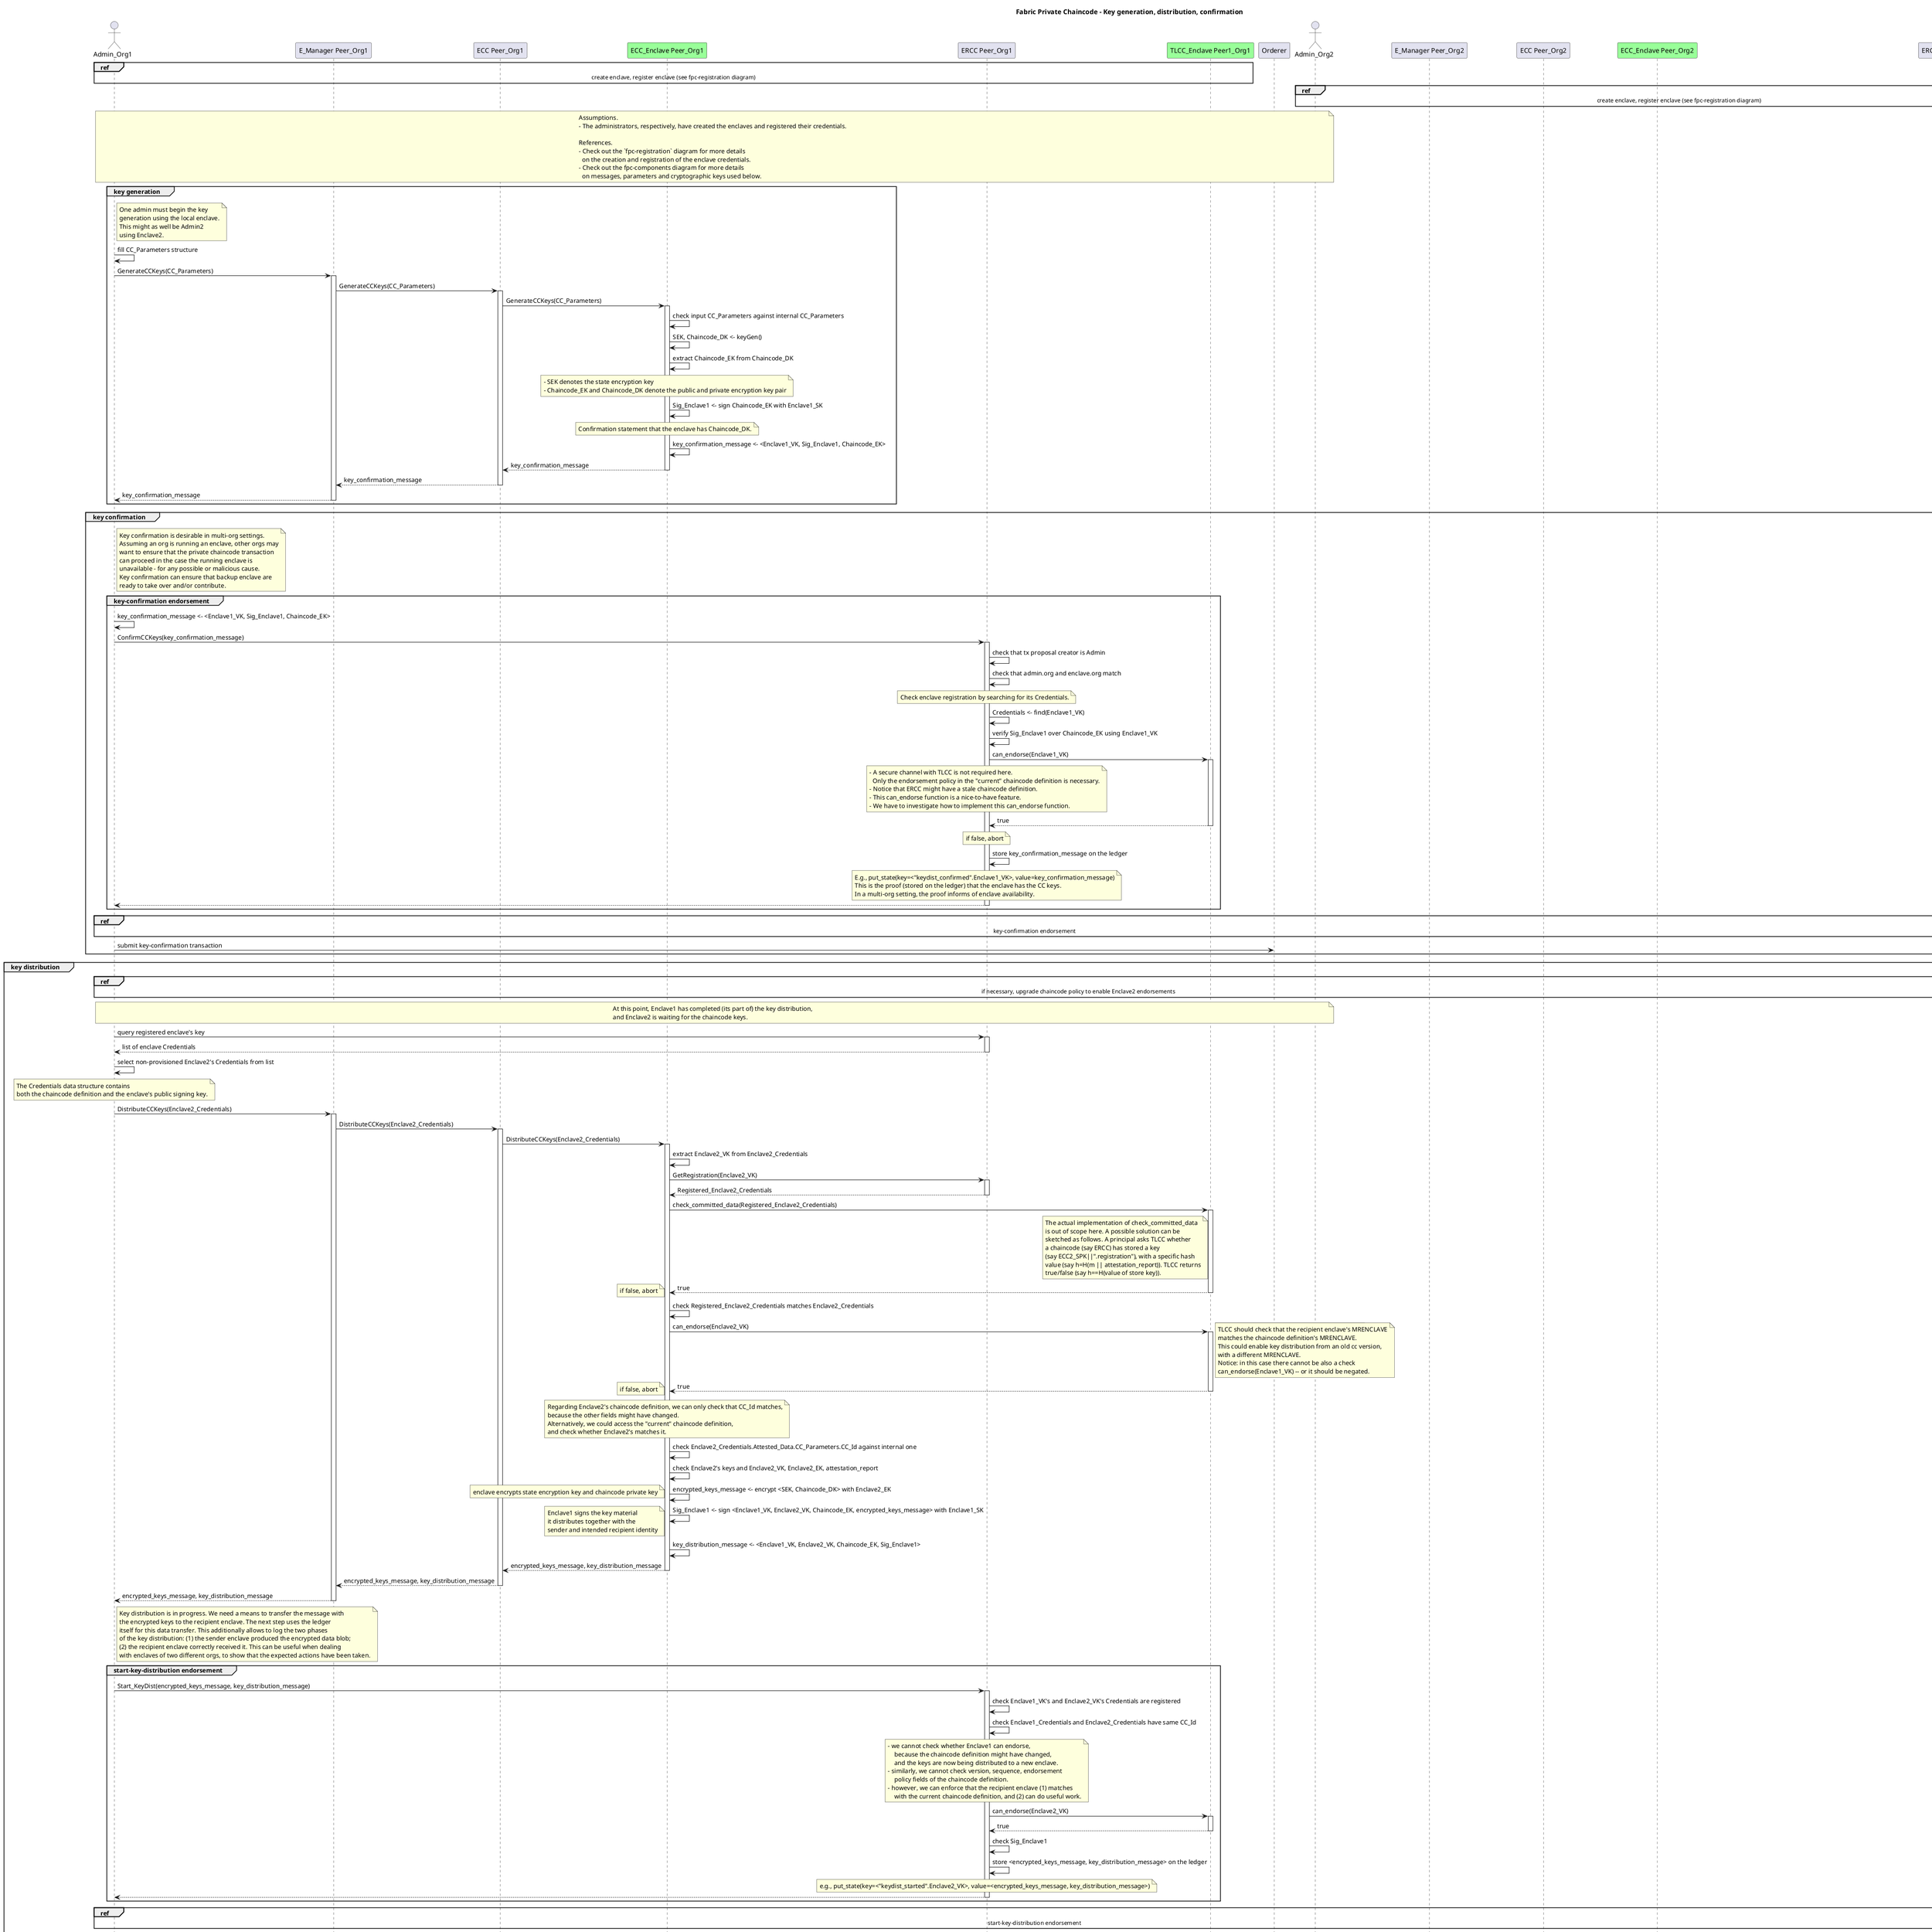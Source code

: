 /'
    Copyright 2020 Intel Corporation
    Copyright IBM Corp. All Rights Reserved.

    SPDX-License-Identifier: Apache-2.0
'/

@startuml

!pragma teoz true

hide footbox
title Foot Box removed

title Fabric Private Chaincode - Key generation, distribution, confirmation 

actor       "Admin_Org1" as Admin1
participant "E_Manager Peer_Org1" as E_Manager1
participant "ECC Peer_Org1" as ECC1
participant "ECC_Enclave Peer_Org1" as Enclave1 #99FF99
participant "ERCC Peer_Org1" as ERCC1
participant "TLCC_Enclave Peer1_Org1" as TLCC_Enclave1 #99FF99

participant Orderer as Orderer

actor	    "Admin_Org2" as Admin2
participant "E_Manager Peer_Org2" as E_Manager2
participant "ECC Peer_Org2" as ECC2
participant "ECC_Enclave Peer_Org2" as Enclave2 #99FF99
participant "ERCC Peer_Org2" as ERCC2
participant "TLCC_Enclave Peer_Org1" as TLCC_Enclave2 #99FF99

ref over Admin1, E_Manager1, ECC1, Enclave1, ERCC1, TLCC_Enclave1
    create enclave, register enclave (see fpc-registration diagram)
end ref
ref over Admin2, E_Manager2, ECC2, Enclave2, ERCC2, TLCC_Enclave2
    create enclave, register enclave (see fpc-registration diagram)
end ref

note over Admin1, Admin2
    Assumptions.
    - The administrators, respectively, have created the enclaves and registered their credentials.

    References.
    - Check out the `fpc-registration` diagram for more details
      on the creation and registration of the enclave credentials.
    - Check out the fpc-components diagram for more details
      on messages, parameters and cryptographic keys used below.
end note

group key generation

  note right Admin1
    One admin must begin the key
    generation using the local enclave.
    This might as well be Admin2
    using Enclave2.
  end note
  Admin1        -> Admin1       :   fill CC_Parameters structure
  Admin1        -> E_Manager1   ++: GenerateCCKeys(CC_Parameters)

  E_Manager1  -> ECC1           ++: GenerateCCKeys(CC_Parameters)
  ECC1          -> Enclave1     ++: GenerateCCKeys(CC_Parameters)
  Enclave1      -> Enclave1     :   check input CC_Parameters against internal CC_Parameters

  Enclave1      -> Enclave1     :   SEK, Chaincode_DK <- keyGen()
  Enclave1      -> Enclave1     :   extract Chaincode_EK from Chaincode_DK
  note over Enclave1
    - SEK denotes the state encryption key
    - Chaincode_EK and Chaincode_DK denote the public and private encryption key pair
  end note
  Enclave1      -> Enclave1     :   Sig_Enclave1 <- sign Chaincode_EK with Enclave1_SK
    note over Enclave1
        Confirmation statement that the enclave has Chaincode_DK.
    end note

  Enclave1      -> Enclave1     :   key_confirmation_message <- <Enclave1_VK, Sig_Enclave1, Chaincode_EK>

  return key_confirmation_message /'ECC1 -> Enclave1    '/
  return key_confirmation_message /'E_Manager1 -> ECC1  '/

  return key_confirmation_message /'Admin1 -> E_Manager1'/

end group

group key confirmation

  note right of Admin1
    Key confirmation is desirable in multi-org settings.
    Assuming an org is running an enclave, other orgs may
    want to ensure that the private chaincode transaction
    can proceed in the case the running enclave is
    unavailable - for any possible or malicious cause.
    Key confirmation can ensure that backup enclave are
    ready to take over and/or contribute.
  end note
  group key-confirmation endorsement
    Admin1  -> Admin1       :   key_confirmation_message <- <Enclave1_VK, Sig_Enclave1, Chaincode_EK>
    Admin1  -> ERCC1        ++: ConfirmCCKeys(key_confirmation_message)
    ERCC1   -> ERCC1        :   check that tx proposal creator is Admin
    ERCC1   -> ERCC1        :   check that admin.org and enclave.org match
    note over ERCC1
        Check enclave registration by searching for its Credentials.
    end note
    ERCC1   -> ERCC1        :   Credentials <- find(Enclave1_VK)
    ERCC1   -> ERCC1        :   verify Sig_Enclave1 over Chaincode_EK using Enclave1_VK
    ERCC1   -> TLCC_Enclave1++: can_endorse(Enclave1_VK)
    note over ERCC1
        - A secure channel with TLCC is not required here.
          Only the endorsement policy in the "current" chaincode definition is necessary.
        - Notice that ERCC might have a stale chaincode definition. 
        - This can_endorse function is a nice-to-have feature.
        - We have to investigate how to implement this can_endorse function.
    end note
    return true
    note over ERCC1
        if false, abort
    end note
    ERCC1   -> ERCC1         :  store key_confirmation_message on the ledger
    note over ERCC1
        E.g., put_state(key=<"keydist_confirmed".Enclave1_VK>, value=key_confirmation_message)
        This is the proof (stored on the ledger) that the enclave has the CC keys.
        In a multi-org setting, the proof informs of enclave availability.
    end note

    return /'Admin1 -> ERCC1'/

  end group

  ref over Admin1, ERCC2
    key-confirmation endorsement
  end ref

  Admin1 -> Orderer: submit key-confirmation transaction

end group


group key distribution
  ref over Admin1, TLCC_Enclave1, Admin2, TLCC_Enclave2
    if necessary, upgrade chaincode policy to enable Enclave2 endorsements
  end ref 
  
  note over Admin1, Admin2
    At this point, Enclave1 has completed (its part of) the key distribution,
    and Enclave2 is waiting for the chaincode keys.
  end note

  Admin1        -> ERCC1          ++: query registered enclave's key
  return list of enclave Credentials /'Admin1 -> ERCC1'/
  Admin1        -> Admin1           : select non-provisioned Enclave2's Credentials from list
  note over Admin1
    The Credentials data structure contains
    both the chaincode definition and the enclave's public signing key.
  end note

  Admin1        -> E_Manager1     ++: DistributeCCKeys(Enclave2_Credentials)
  E_Manager1    -> ECC1           ++: DistributeCCKeys(Enclave2_Credentials)
  ECC1          -> Enclave1       ++: DistributeCCKeys(Enclave2_Credentials)
  Enclave1      -> Enclave1         : extract Enclave2_VK from Enclave2_Credentials
  Enclave1      -> ERCC1          ++: GetRegistration(Enclave2_VK)
  return Registered_Enclave2_Credentials /'Enclave1 -> ERCC1'/
  Enclave1      -> TLCC_Enclave1  ++: check_committed_data(Registered_Enclave2_Credentials)
  note left of TLCC_Enclave1
    The actual implementation of check_committed_data
    is out of scope here. A possible solution can be
    sketched as follows. A principal asks TLCC whether
    a chaincode (say ERCC) has stored a key
    (say ECC2_SPK||".registration"), with a specific hash
    value (say h=H(m || attestation_report)). TLCC returns
    true/false (say h==H(value of store key)).
  end note
  return true /'Enclave1 -> TLCC_Enclave1'/
  note left
    if false, abort
  end note
  Enclave1      -> Enclave1           : check Registered_Enclave2_Credentials matches Enclave2_Credentials
  Enclave1      -> TLCC_Enclave1    ++: can_endorse(Enclave2_VK)
  note right
    TLCC checks the endorsement policy to determine
    if the recipient enclave is an eligible endorser.
  end note
  note right
    TLCC should check that the recipient enclave's MRENCLAVE
    matches the chaincode definition's MRENCLAVE.
    This could enable key distribution from an old cc version,
    with a different MRENCLAVE.
    Notice: in this case there cannot be also a check
    can_endorse(Enclave1_VK) -- or it should be negated.
  end note
  return true /'Enclave1 -> TLCC_Enclave1'/
  note left
    if false, abort
  end note
  note over Enclave1
    Regarding Enclave2's chaincode definition, we can only check that CC_Id matches,
    because the other fields might have changed.
    Alternatively, we could access the "current" chaincode definition,
    and check whether Enclave2's matches it.
  end note
  Enclave1      -> Enclave1         :   check Enclave2_Credentials.Attested_Data.CC_Parameters.CC_Id against internal one
  Enclave1      -> Enclave1         :   check Enclave2's keys and Enclave2_VK, Enclave2_EK, attestation_report
  Enclave1      -> Enclave1         :   encrypted_keys_message <- encrypt <SEK, Chaincode_DK> with Enclave2_EK
    note left
        enclave encrypts state encryption key and chaincode private key
    end note

  Enclave1      -> Enclave1         :   Sig_Enclave1 <- sign <Enclave1_VK, Enclave2_VK, Chaincode_EK, encrypted_keys_message> with Enclave1_SK
  note left
    Enclave1 signs the key material
    it distributes together with the
    sender and intended recipient identity
  end note

  Enclave1      -> Enclave1         :   key_distribution_message <- <Enclave1_VK, Enclave2_VK, Chaincode_EK, Sig_Enclave1>

  return encrypted_keys_message, key_distribution_message /'ECC1 -> Enclave1'/
  return encrypted_keys_message, key_distribution_message /'E_Manager1 -> ECC1'/
  return encrypted_keys_message, key_distribution_message /'Admin1 -> E_Manager1'/

  note right Admin1
    Key distribution is in progress. We need a means to transfer the message with
    the encrypted keys to the recipient enclave. The next step uses the ledger
    itself for this data transfer. This additionally allows to log the two phases
    of the key distribution: (1) the sender enclave produced the encrypted data blob;
    (2) the recipient enclave correctly received it. This can be useful when dealing
    with enclaves of two different orgs, to show that the expected actions have been taken.
  end note

  group start-key-distribution endorsement
    Admin1      -> ERCC1            ++: Start_KeyDist(encrypted_keys_message, key_distribution_message)
    ERCC1       -> ERCC1            :   check Enclave1_VK's and Enclave2_VK's Credentials are registered
    ERCC1       -> ERCC1            :   check Enclave1_Credentials and Enclave2_Credentials have same CC_Id
    note over ERCC1
        - we cannot check whether Enclave1 can endorse,
            because the chaincode definition might have changed,
            and the keys are now being distributed to a new enclave.
        - similarly, we cannot check version, sequence, endorsement
            policy fields of the chaincode definition.
        - however, we can enforce that the recipient enclave (1) matches
            with the current chaincode definition, and (2) can do useful work.
    end note
    ERCC1       -> TLCC_Enclave1++: can_endorse(Enclave2_VK)
    return true
    ERCC1       -> ERCC1            :   check Sig_Enclave1
    ERCC1       -> ERCC1            :   store <encrypted_keys_message, key_distribution_message> on the ledger
    note over ERCC1
        e.g., put_state(key=<"keydist_started".Enclave2_VK>, value=<encrypted_keys_message, key_distribution_message>)
    end note
    return /'Admin1 -> ERCC1'/
  end group

  ref over Admin1, ERCC2
    start-key-distribution endorsement
  end ref

  Admin1 -> Orderer: submit start-key-distribution transaction
end group

group complete key distribution
  Admin2        -> Admin2           :   fill CC_Parameters
  Admin2        -> E_Manager2       ++: ConfirmCCKeyDist(CC_Parameters)
  E_Manager2    -> ECC2             ++: ConfirmCCKeyDist(CC_Parameters)
  ECC2          -> Enclave2         ++: ConfirmCCKeyDist(CC_Parameters)
  Enclave2      -> Enclave2         :   check CC_Parameters matches internal one
  Enclave2      -> ERCC2            ++: GetKeyDistStart(Public_Keys.Enclave2_VK)
  return keydist_start_message <- <encrypted_keys_message, key_distribution_message> /'Enclave2 -> ERCC2'/
  Enclave2      -> TLCC_Enclave2    ++: check_committed_data(keydist_start_message)
  return true /'Enclave2 -> TLCC_Enclave2'/
  note left
    if false, abort
  end note
  Enclave2      -> Enclave2         :   extract Enclave1_VK from keydist_start_message.key_distribution_message
  Enclave2      -> ERCC2            ++: GetRegistration(Enclave1_VK)
  return Registered_Enclave1_Credentials /'Enclave2 -> ERCC2'/
  Enclave2      -> TLCC_Enclave2    ++: check_committed_data(Registered_Enclave1_Credentials)
  return true /'Enclave2 -> TLCC_Enclave2'/
  note left
    if false, abort
  end note
  Enclave2      -> Enclave2         :   check Enclave1_VK matches in registration_message and keydist_start_message
  Enclave2      -> Enclave2         :   check CC_Id in Registered_Enclave1_Credentials matches internal one
  note over Enclave2
    Since Enclave1's Credentials are committed, then Enclave1's Evidence has already been verified by ERCC.
    Hence, verifying Enclave1's Evidence at this point does not appear necessary.
  end note
  Enclave2      -> Enclave2         :   verify Sig_Enclave1
  Enclave2      -> Enclave2         :   SEK, Chaincode_DK <- decrypt(keydist_start_message.encrypted_keys_message) with Enclave2_DK
  Enclave2      -> Enclave2         :   extract Chaincode_EK from Chaincode_EK
  Enclave2      -> Enclave2         :   Sig_Enclave2 <- sign Chaincode_EK with Enclave2_SK
  Enclave2      -> Enclave2         :   key_confirmation_message <- <Enclave2_VK, Sig_Enclave2, Chaincode_EK>

  return key_confirmation_message, /'Enclave2 -> ECC2'/
  return key_confirmation_message, /'ECC2 -> E_Manager2'/

  return key_confirmation_message /'Admin2 -> E_Manager2'/

  ref over ERCC1, Admin2, ERCC2, Orderer
    key confirmation (same as that from Admin1)
  end ref

end group

@enduml
